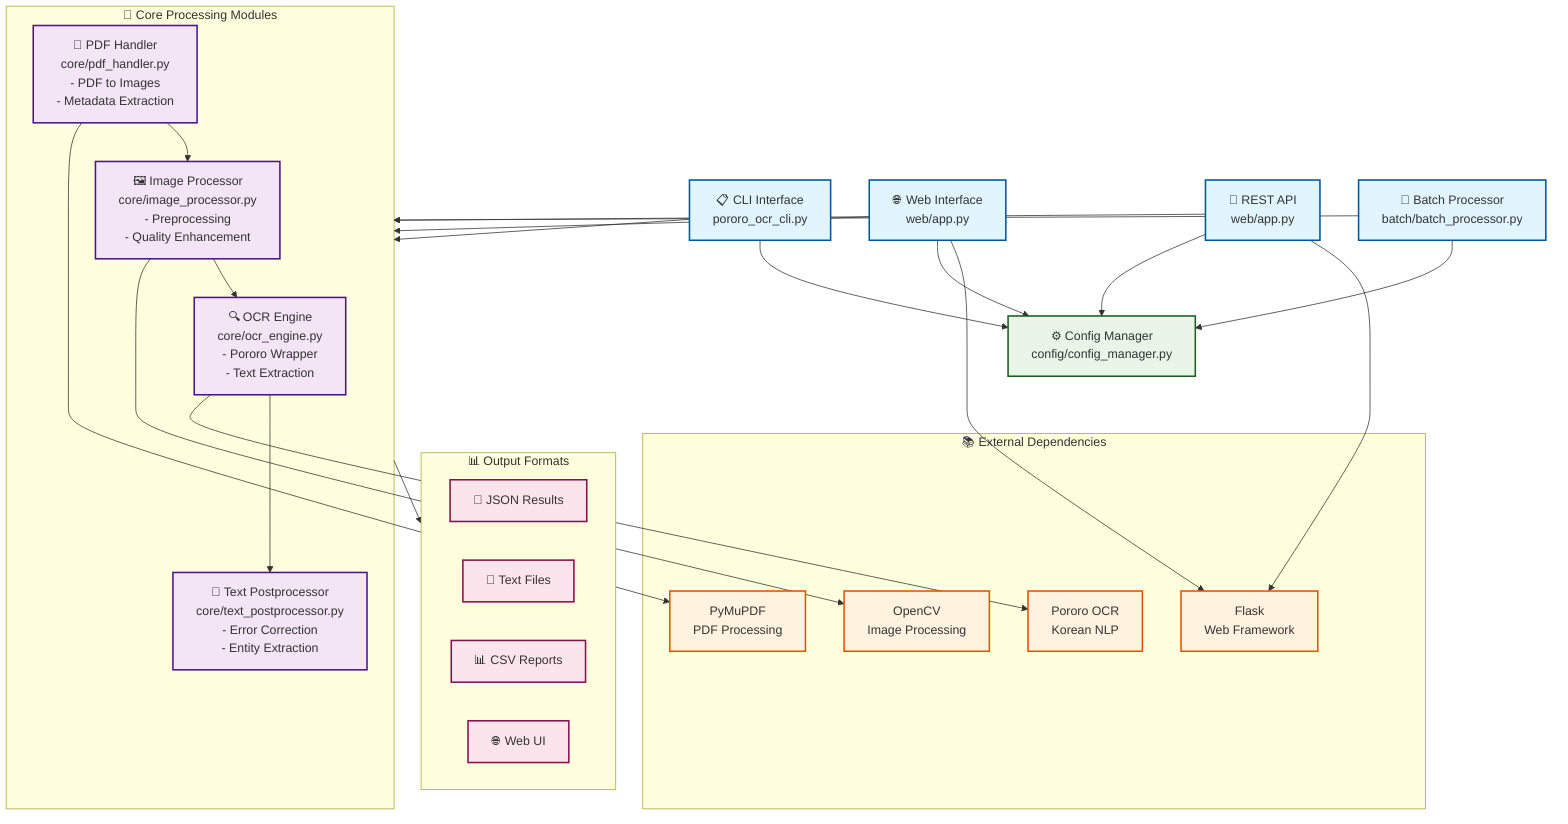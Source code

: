 graph TB
    %% User Interfaces
    CLI[📋 CLI Interface<br/>pororo_ocr_cli.py]
    WEB[🌐 Web Interface<br/>web/app.py]
    API[🔌 REST API<br/>web/app.py]
    BATCH[🔄 Batch Processor<br/>batch/batch_processor.py]

    %% Configuration
    CONFIG[⚙️ Config Manager<br/>config/config_manager.py]

    %% Core Processing Modules
    subgraph CORE ["🔧 Core Processing Modules"]
        OCR[🔍 OCR Engine<br/>core/ocr_engine.py<br/>- Pororo Wrapper<br/>- Text Extraction]
        PDF[📄 PDF Handler<br/>core/pdf_handler.py<br/>- PDF to Images<br/>- Metadata Extraction]
        IMG[🖼️ Image Processor<br/>core/image_processor.py<br/>- Preprocessing<br/>- Quality Enhancement]
        TEXT[🧠 Text Postprocessor<br/>core/text_postprocessor.py<br/>- Error Correction<br/>- Entity Extraction]
    end

    %% External Dependencies
    subgraph EXT ["📚 External Dependencies"]
        PORORO[Pororo OCR<br/>Korean NLP]
        PYMUPDF[PyMuPDF<br/>PDF Processing]
        OPENCV[OpenCV<br/>Image Processing]
        FLASK[Flask<br/>Web Framework]
    end

    %% Data Flow
    CLI --> CONFIG
    WEB --> CONFIG
    API --> CONFIG
    BATCH --> CONFIG

    CLI --> CORE
    WEB --> CORE
    API --> CORE
    BATCH --> CORE

    PDF --> PYMUPDF
    IMG --> OPENCV
    OCR --> PORORO
    WEB --> FLASK
    API --> FLASK

    %% Processing Flow
    PDF --> IMG
    IMG --> OCR
    OCR --> TEXT

    %% Output
    subgraph OUTPUT ["📊 Output Formats"]
        JSON[📄 JSON Results]
        TXT[📝 Text Files]
        CSV[📊 CSV Reports]
        HTML[🌐 Web UI]
    end

    CORE --> OUTPUT

    %% Styling
    classDef userInterface fill:#e1f5fe,stroke:#01579b,stroke-width:2px
    classDef coreModule fill:#f3e5f5,stroke:#4a148c,stroke-width:2px
    classDef external fill:#fff3e0,stroke:#e65100,stroke-width:2px
    classDef config fill:#e8f5e8,stroke:#1b5e20,stroke-width:2px
    classDef output fill:#fce4ec,stroke:#880e4f,stroke-width:2px

    class CLI,WEB,API,BATCH userInterface
    class OCR,PDF,IMG,TEXT coreModule
    class PORORO,PYMUPDF,OPENCV,FLASK external
    class CONFIG config
    class JSON,TXT,CSV,HTML output